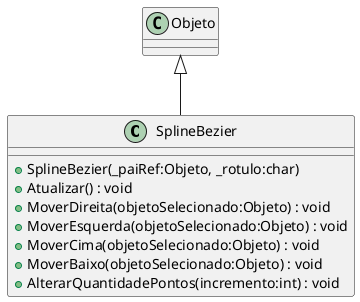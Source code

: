 @startuml SplineBezier
class SplineBezier {
    + SplineBezier(_paiRef:Objeto, _rotulo:char)
    + Atualizar() : void
    + MoverDireita(objetoSelecionado:Objeto) : void
    + MoverEsquerda(objetoSelecionado:Objeto) : void
    + MoverCima(objetoSelecionado:Objeto) : void
    + MoverBaixo(objetoSelecionado:Objeto) : void
    + AlterarQuantidadePontos(incremento:int) : void
}
Objeto <|-- SplineBezier
@enduml
